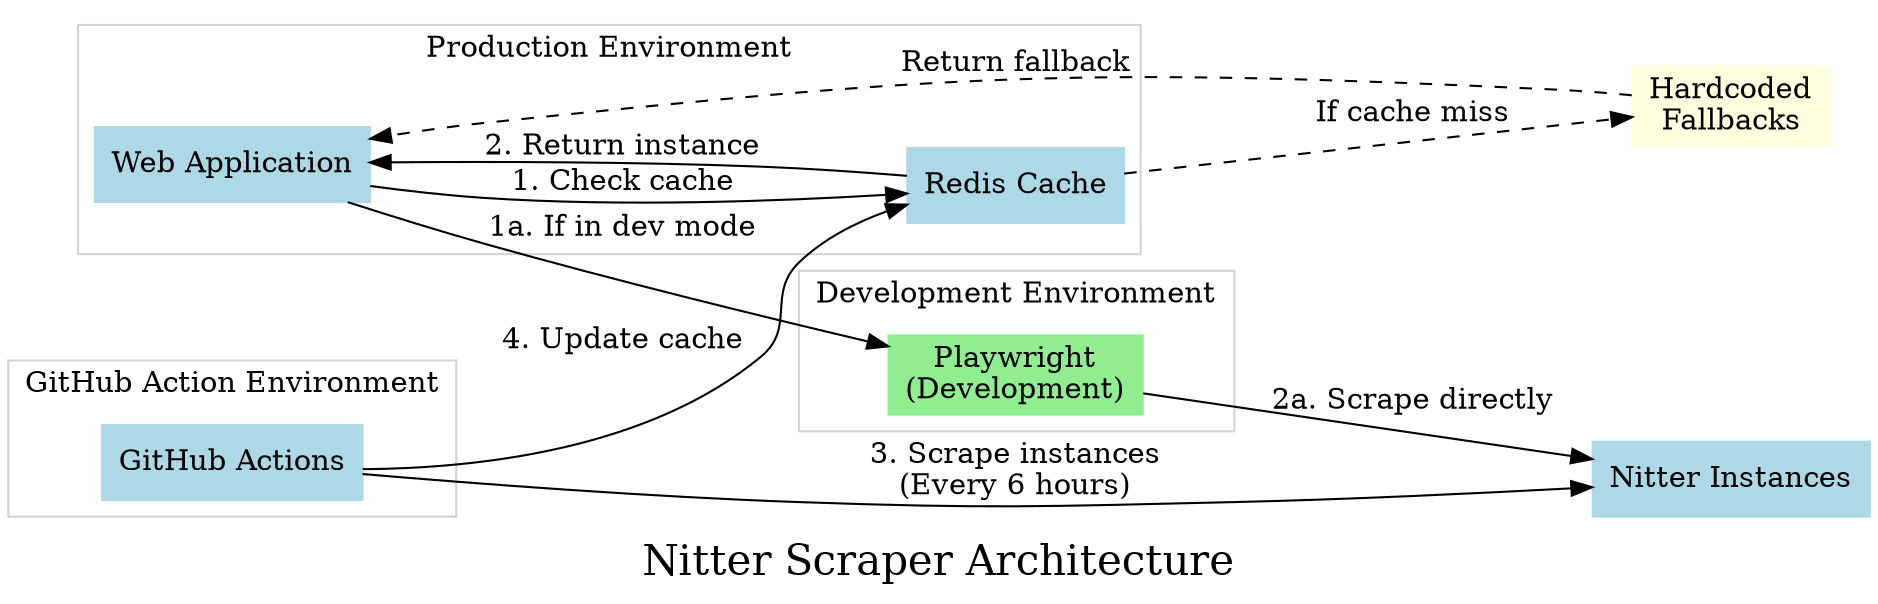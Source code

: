 digraph G {
  rankdir=LR;
  node [shape=box, style=filled, color=lightblue];
  
  // Main components
  webapp [label="Web Application"];
  redis [label="Redis Cache"];
  github [label="GitHub Actions"];
  nitter [label="Nitter Instances", shape=cloud];
  
  // Development components
  playwright [label="Playwright\n(Development)", style=filled, color=lightgreen];
  
  // Fallbacks
  fallback [label="Hardcoded\nFallbacks", style=filled, color=lightyellow];
  
  // Flows - Main production flow
  webapp -> redis [label="1. Check cache"];
  redis -> webapp [label="2. Return instance"];
  github -> nitter [label="3. Scrape instances\n(Every 6 hours)"];
  github -> redis [label="4. Update cache"];
  
  // Development flow
  webapp -> playwright [label="1a. If in dev mode"];
  playwright -> nitter [label="2a. Scrape directly"];
  
  // Fallback flow
  redis -> fallback [label="If cache miss", style=dashed];
  fallback -> webapp [label="Return fallback", style=dashed];
  
  // Subgraph for environments
  subgraph cluster_0 {
    label = "Production Environment";
    color = lightgrey;
    webapp; redis;
  }
  
  subgraph cluster_1 {
    label = "GitHub Action Environment";
    color = lightgrey;
    github;
  }
  
  subgraph cluster_2 {
    label = "Development Environment";
    color = lightgrey;
    playwright;
  }
  
  // External
  nitter [shape=cloud];
  
  // Labels
  label = "Nitter Scraper Architecture";
  fontsize = 20;
}

